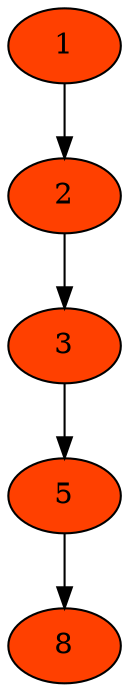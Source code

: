 digraph G{
"Node1"[label ="1", style = filled, fillcolor = "#FF4000"]
"Node1" -> "Node2"
"Node2"[label ="2", style = filled, fillcolor = "#FF4000"]
"Node2" -> "Node3"
"Node3"[label ="3", style = filled, fillcolor = "#FF4000"]
"Node3" -> "Node5"
"Node5"[label ="5", style = filled, fillcolor = "#FF4000"]
"Node5" -> "Node8"
"Node8"[label ="8", style = filled, fillcolor = "#FF4000"]
}
